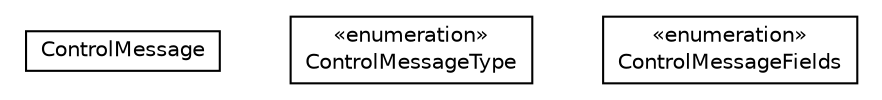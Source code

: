 #!/usr/local/bin/dot
#
# Class diagram 
# Generated by UMLGraph version R5_6-24-gf6e263 (http://www.umlgraph.org/)
#

digraph G {
	edge [fontname="Helvetica",fontsize=10,labelfontname="Helvetica",labelfontsize=10];
	node [fontname="Helvetica",fontsize=10,shape=plaintext];
	nodesep=0.25;
	ranksep=0.5;
	// org.universAAL.middleware.brokers.message.control.ControlMessage
	c20365 [label=<<table title="org.universAAL.middleware.brokers.message.control.ControlMessage" border="0" cellborder="1" cellspacing="0" cellpadding="2" port="p" href="./ControlMessage.html">
		<tr><td><table border="0" cellspacing="0" cellpadding="1">
<tr><td align="center" balign="center"> ControlMessage </td></tr>
		</table></td></tr>
		</table>>, URL="./ControlMessage.html", fontname="Helvetica", fontcolor="black", fontsize=10.0];
	// org.universAAL.middleware.brokers.message.control.ControlMessage.ControlMessageType
	c20366 [label=<<table title="org.universAAL.middleware.brokers.message.control.ControlMessage.ControlMessageType" border="0" cellborder="1" cellspacing="0" cellpadding="2" port="p" href="./ControlMessage.ControlMessageType.html">
		<tr><td><table border="0" cellspacing="0" cellpadding="1">
<tr><td align="center" balign="center"> &#171;enumeration&#187; </td></tr>
<tr><td align="center" balign="center"> ControlMessageType </td></tr>
		</table></td></tr>
		</table>>, URL="./ControlMessage.ControlMessageType.html", fontname="Helvetica", fontcolor="black", fontsize=10.0];
	// org.universAAL.middleware.brokers.message.control.ControlMessage.ControlMessageFields
	c20367 [label=<<table title="org.universAAL.middleware.brokers.message.control.ControlMessage.ControlMessageFields" border="0" cellborder="1" cellspacing="0" cellpadding="2" port="p" href="./ControlMessage.ControlMessageFields.html">
		<tr><td><table border="0" cellspacing="0" cellpadding="1">
<tr><td align="center" balign="center"> &#171;enumeration&#187; </td></tr>
<tr><td align="center" balign="center"> ControlMessageFields </td></tr>
		</table></td></tr>
		</table>>, URL="./ControlMessage.ControlMessageFields.html", fontname="Helvetica", fontcolor="black", fontsize=10.0];
}

